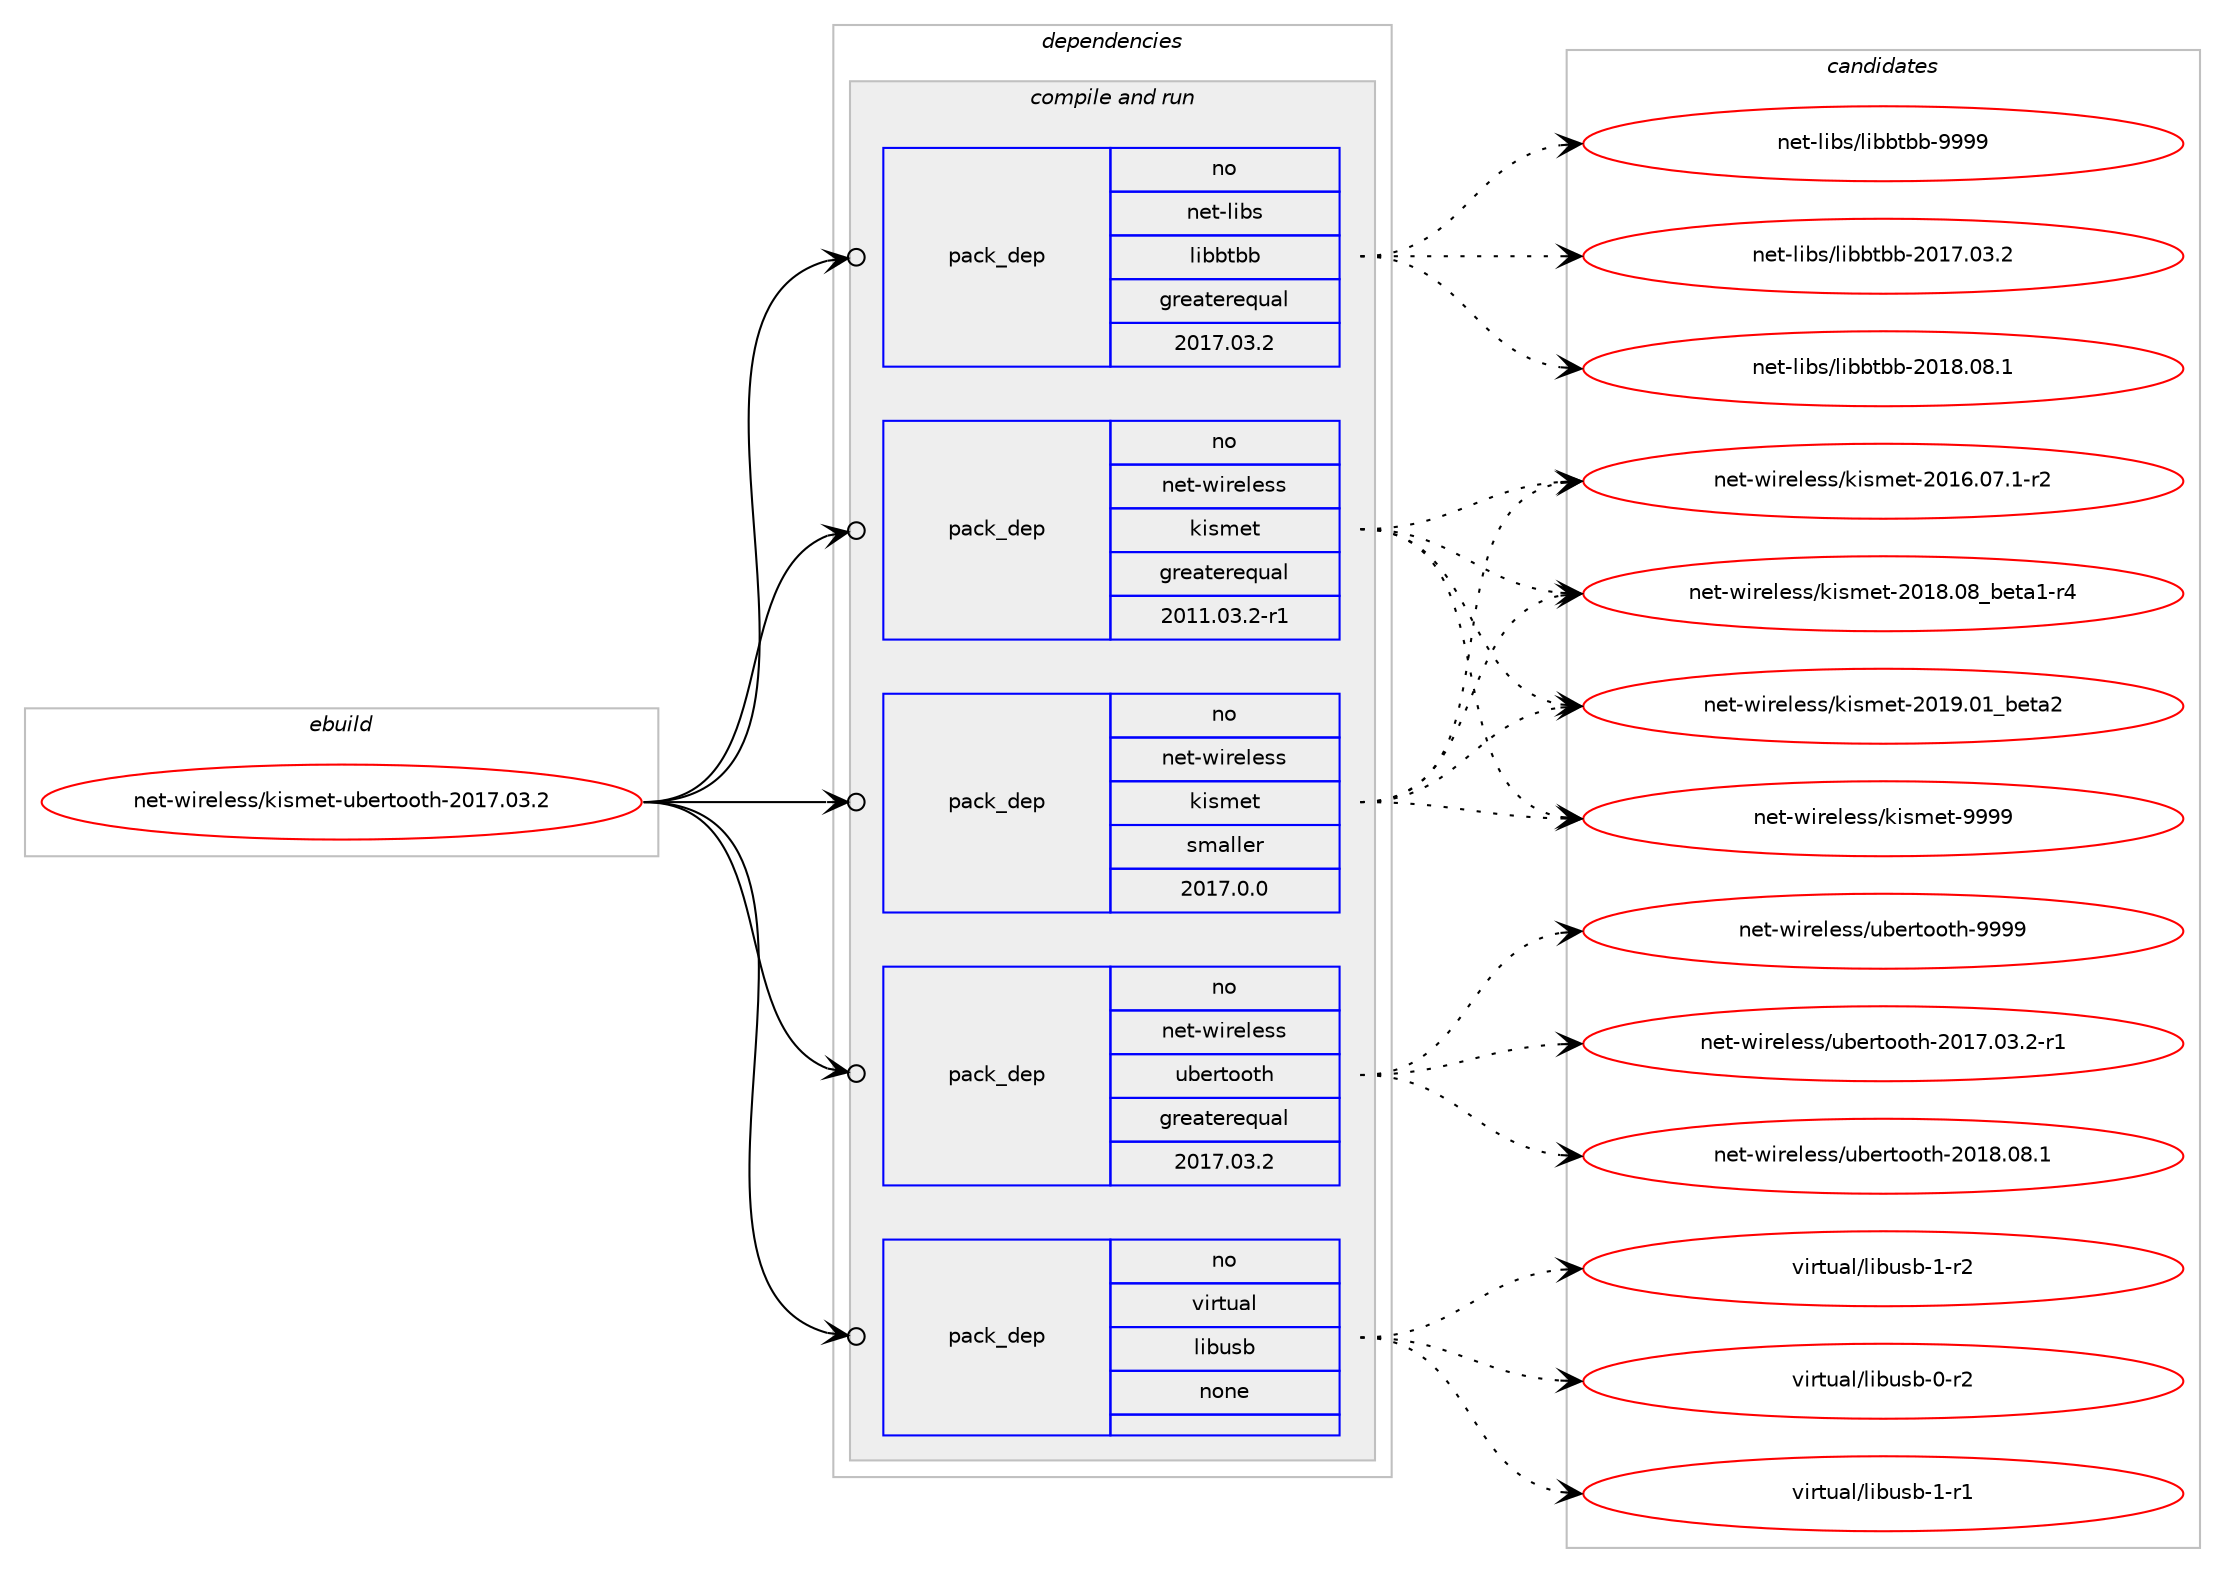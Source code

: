 digraph prolog {

# *************
# Graph options
# *************

newrank=true;
concentrate=true;
compound=true;
graph [rankdir=LR,fontname=Helvetica,fontsize=10,ranksep=1.5];#, ranksep=2.5, nodesep=0.2];
edge  [arrowhead=vee];
node  [fontname=Helvetica,fontsize=10];

# **********
# The ebuild
# **********

subgraph cluster_leftcol {
color=gray;
rank=same;
label=<<i>ebuild</i>>;
id [label="net-wireless/kismet-ubertooth-2017.03.2", color=red, width=4, href="../net-wireless/kismet-ubertooth-2017.03.2.svg"];
}

# ****************
# The dependencies
# ****************

subgraph cluster_midcol {
color=gray;
label=<<i>dependencies</i>>;
subgraph cluster_compile {
fillcolor="#eeeeee";
style=filled;
label=<<i>compile</i>>;
}
subgraph cluster_compileandrun {
fillcolor="#eeeeee";
style=filled;
label=<<i>compile and run</i>>;
subgraph pack1202003 {
dependency1680978 [label=<<TABLE BORDER="0" CELLBORDER="1" CELLSPACING="0" CELLPADDING="4" WIDTH="220"><TR><TD ROWSPAN="6" CELLPADDING="30">pack_dep</TD></TR><TR><TD WIDTH="110">no</TD></TR><TR><TD>net-libs</TD></TR><TR><TD>libbtbb</TD></TR><TR><TD>greaterequal</TD></TR><TR><TD>2017.03.2</TD></TR></TABLE>>, shape=none, color=blue];
}
id:e -> dependency1680978:w [weight=20,style="solid",arrowhead="odotvee"];
subgraph pack1202004 {
dependency1680979 [label=<<TABLE BORDER="0" CELLBORDER="1" CELLSPACING="0" CELLPADDING="4" WIDTH="220"><TR><TD ROWSPAN="6" CELLPADDING="30">pack_dep</TD></TR><TR><TD WIDTH="110">no</TD></TR><TR><TD>net-wireless</TD></TR><TR><TD>kismet</TD></TR><TR><TD>greaterequal</TD></TR><TR><TD>2011.03.2-r1</TD></TR></TABLE>>, shape=none, color=blue];
}
id:e -> dependency1680979:w [weight=20,style="solid",arrowhead="odotvee"];
subgraph pack1202005 {
dependency1680980 [label=<<TABLE BORDER="0" CELLBORDER="1" CELLSPACING="0" CELLPADDING="4" WIDTH="220"><TR><TD ROWSPAN="6" CELLPADDING="30">pack_dep</TD></TR><TR><TD WIDTH="110">no</TD></TR><TR><TD>net-wireless</TD></TR><TR><TD>kismet</TD></TR><TR><TD>smaller</TD></TR><TR><TD>2017.0.0</TD></TR></TABLE>>, shape=none, color=blue];
}
id:e -> dependency1680980:w [weight=20,style="solid",arrowhead="odotvee"];
subgraph pack1202006 {
dependency1680981 [label=<<TABLE BORDER="0" CELLBORDER="1" CELLSPACING="0" CELLPADDING="4" WIDTH="220"><TR><TD ROWSPAN="6" CELLPADDING="30">pack_dep</TD></TR><TR><TD WIDTH="110">no</TD></TR><TR><TD>net-wireless</TD></TR><TR><TD>ubertooth</TD></TR><TR><TD>greaterequal</TD></TR><TR><TD>2017.03.2</TD></TR></TABLE>>, shape=none, color=blue];
}
id:e -> dependency1680981:w [weight=20,style="solid",arrowhead="odotvee"];
subgraph pack1202007 {
dependency1680982 [label=<<TABLE BORDER="0" CELLBORDER="1" CELLSPACING="0" CELLPADDING="4" WIDTH="220"><TR><TD ROWSPAN="6" CELLPADDING="30">pack_dep</TD></TR><TR><TD WIDTH="110">no</TD></TR><TR><TD>virtual</TD></TR><TR><TD>libusb</TD></TR><TR><TD>none</TD></TR><TR><TD></TD></TR></TABLE>>, shape=none, color=blue];
}
id:e -> dependency1680982:w [weight=20,style="solid",arrowhead="odotvee"];
}
subgraph cluster_run {
fillcolor="#eeeeee";
style=filled;
label=<<i>run</i>>;
}
}

# **************
# The candidates
# **************

subgraph cluster_choices {
rank=same;
color=gray;
label=<<i>candidates</i>>;

subgraph choice1202003 {
color=black;
nodesep=1;
choice1101011164510810598115471081059898116989845504849554648514650 [label="net-libs/libbtbb-2017.03.2", color=red, width=4,href="../net-libs/libbtbb-2017.03.2.svg"];
choice1101011164510810598115471081059898116989845504849564648564649 [label="net-libs/libbtbb-2018.08.1", color=red, width=4,href="../net-libs/libbtbb-2018.08.1.svg"];
choice110101116451081059811547108105989811698984557575757 [label="net-libs/libbtbb-9999", color=red, width=4,href="../net-libs/libbtbb-9999.svg"];
dependency1680978:e -> choice1101011164510810598115471081059898116989845504849554648514650:w [style=dotted,weight="100"];
dependency1680978:e -> choice1101011164510810598115471081059898116989845504849564648564649:w [style=dotted,weight="100"];
dependency1680978:e -> choice110101116451081059811547108105989811698984557575757:w [style=dotted,weight="100"];
}
subgraph choice1202004 {
color=black;
nodesep=1;
choice1101011164511910511410110810111511547107105115109101116455048495446485546494511450 [label="net-wireless/kismet-2016.07.1-r2", color=red, width=4,href="../net-wireless/kismet-2016.07.1-r2.svg"];
choice11010111645119105114101108101115115471071051151091011164550484956464856959810111697494511452 [label="net-wireless/kismet-2018.08_beta1-r4", color=red, width=4,href="../net-wireless/kismet-2018.08_beta1-r4.svg"];
choice1101011164511910511410110810111511547107105115109101116455048495746484995981011169750 [label="net-wireless/kismet-2019.01_beta2", color=red, width=4,href="../net-wireless/kismet-2019.01_beta2.svg"];
choice11010111645119105114101108101115115471071051151091011164557575757 [label="net-wireless/kismet-9999", color=red, width=4,href="../net-wireless/kismet-9999.svg"];
dependency1680979:e -> choice1101011164511910511410110810111511547107105115109101116455048495446485546494511450:w [style=dotted,weight="100"];
dependency1680979:e -> choice11010111645119105114101108101115115471071051151091011164550484956464856959810111697494511452:w [style=dotted,weight="100"];
dependency1680979:e -> choice1101011164511910511410110810111511547107105115109101116455048495746484995981011169750:w [style=dotted,weight="100"];
dependency1680979:e -> choice11010111645119105114101108101115115471071051151091011164557575757:w [style=dotted,weight="100"];
}
subgraph choice1202005 {
color=black;
nodesep=1;
choice1101011164511910511410110810111511547107105115109101116455048495446485546494511450 [label="net-wireless/kismet-2016.07.1-r2", color=red, width=4,href="../net-wireless/kismet-2016.07.1-r2.svg"];
choice11010111645119105114101108101115115471071051151091011164550484956464856959810111697494511452 [label="net-wireless/kismet-2018.08_beta1-r4", color=red, width=4,href="../net-wireless/kismet-2018.08_beta1-r4.svg"];
choice1101011164511910511410110810111511547107105115109101116455048495746484995981011169750 [label="net-wireless/kismet-2019.01_beta2", color=red, width=4,href="../net-wireless/kismet-2019.01_beta2.svg"];
choice11010111645119105114101108101115115471071051151091011164557575757 [label="net-wireless/kismet-9999", color=red, width=4,href="../net-wireless/kismet-9999.svg"];
dependency1680980:e -> choice1101011164511910511410110810111511547107105115109101116455048495446485546494511450:w [style=dotted,weight="100"];
dependency1680980:e -> choice11010111645119105114101108101115115471071051151091011164550484956464856959810111697494511452:w [style=dotted,weight="100"];
dependency1680980:e -> choice1101011164511910511410110810111511547107105115109101116455048495746484995981011169750:w [style=dotted,weight="100"];
dependency1680980:e -> choice11010111645119105114101108101115115471071051151091011164557575757:w [style=dotted,weight="100"];
}
subgraph choice1202006 {
color=black;
nodesep=1;
choice110101116451191051141011081011151154711798101114116111111116104455048495546485146504511449 [label="net-wireless/ubertooth-2017.03.2-r1", color=red, width=4,href="../net-wireless/ubertooth-2017.03.2-r1.svg"];
choice11010111645119105114101108101115115471179810111411611111111610445504849564648564649 [label="net-wireless/ubertooth-2018.08.1", color=red, width=4,href="../net-wireless/ubertooth-2018.08.1.svg"];
choice1101011164511910511410110810111511547117981011141161111111161044557575757 [label="net-wireless/ubertooth-9999", color=red, width=4,href="../net-wireless/ubertooth-9999.svg"];
dependency1680981:e -> choice110101116451191051141011081011151154711798101114116111111116104455048495546485146504511449:w [style=dotted,weight="100"];
dependency1680981:e -> choice11010111645119105114101108101115115471179810111411611111111610445504849564648564649:w [style=dotted,weight="100"];
dependency1680981:e -> choice1101011164511910511410110810111511547117981011141161111111161044557575757:w [style=dotted,weight="100"];
}
subgraph choice1202007 {
color=black;
nodesep=1;
choice1181051141161179710847108105981171159845484511450 [label="virtual/libusb-0-r2", color=red, width=4,href="../virtual/libusb-0-r2.svg"];
choice1181051141161179710847108105981171159845494511449 [label="virtual/libusb-1-r1", color=red, width=4,href="../virtual/libusb-1-r1.svg"];
choice1181051141161179710847108105981171159845494511450 [label="virtual/libusb-1-r2", color=red, width=4,href="../virtual/libusb-1-r2.svg"];
dependency1680982:e -> choice1181051141161179710847108105981171159845484511450:w [style=dotted,weight="100"];
dependency1680982:e -> choice1181051141161179710847108105981171159845494511449:w [style=dotted,weight="100"];
dependency1680982:e -> choice1181051141161179710847108105981171159845494511450:w [style=dotted,weight="100"];
}
}

}
